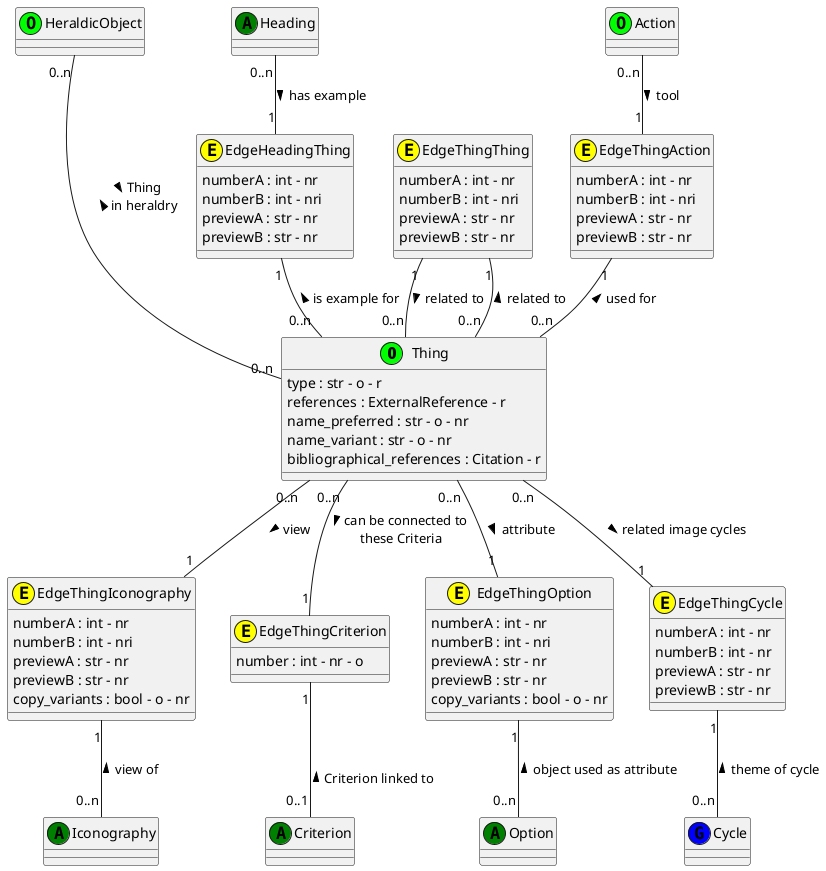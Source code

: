 @startuml Thing 

class Thing <<(O,lime)>>
Thing : type : str - o - r
Thing : references : ExternalReference - r
Thing : name_preferred : str - o - nr
Thing : name_variant : str - o - nr
Thing : bibliographical_references : Citation - r

class Action <<(O,lime)>>

class Heading <<(A,green)>>

class Iconography <<(A,green)>>

class Criterion <<(A,green)>>

class Option <<(A,green)>>

class Cycle <<(G,blue)>>

class HeraldicObject <<(O,lime)>>

class EdgeHeadingThing <<(E,yellow)>>
EdgeHeadingThing : numberA : int - nr
EdgeHeadingThing : numberB : int - nri
EdgeHeadingThing : previewA : str - nr
EdgeHeadingThing : previewB : str - nr

class EdgeThingThing <<(E,yellow)>>
EdgeThingThing : numberA : int - nr
EdgeThingThing : numberB : int - nri
EdgeThingThing : previewA : str - nr
EdgeThingThing : previewB : str - nr

class EdgeThingAction <<(E,yellow)>>
EdgeThingAction : numberA : int - nr
EdgeThingAction : numberB : int - nri
EdgeThingAction : previewA : str - nr
EdgeThingAction : previewB : str - nr

class EdgeThingIconography <<(E,yellow)>>
EdgeThingIconography : numberA : int - nr
EdgeThingIconography : numberB : int - nri
EdgeThingIconography : previewA : str - nr
EdgeThingIconography : previewB : str - nr
EdgeThingIconography : copy_variants : bool - o - nr

class EdgeThingCriterion <<(E,yellow)>>
EdgeThingCriterion : number : int - nr - o 


class EdgeThingOption <<(E,yellow)>>
EdgeThingOption : numberA : int - nr
EdgeThingOption : numberB : int - nri
EdgeThingOption : previewA : str - nr
EdgeThingOption : previewB : str - nr
EdgeThingOption : copy_variants : bool - o - nr

class EdgeThingCycle <<(E,yellow)>>
EdgeThingCycle : numberA : int - nr
EdgeThingCycle : numberB : int - nr
EdgeThingCycle : previewA : str - nr
EdgeThingCycle : previewB : str - nr

Heading "0..n" -- "1" EdgeHeadingThing: has example >
EdgeHeadingThing "1" -- "0..n" Thing: is example for <

EdgeThingThing "1" -- "0..n" Thing : related to >
EdgeThingThing "1" -- "0..n" Thing : related to <

Action "0..n" -- "1" EdgeThingAction: tool >
EdgeThingAction "1" -- "0..n" Thing: used for <

Thing "0..n" -- "1" EdgeThingIconography : view >
EdgeThingIconography "1" -- "0..n" Iconography : view of <

Thing "0..n" -- "1" EdgeThingCriterion : > can be connected to \n these Criteria 
EdgeThingCriterion "1" -- "0..1" Criterion : \n Criterion linked to <

Thing "0..n" -- "1" EdgeThingOption : attribute >
EdgeThingOption "1" -- "0..n" Option : object used as attribute <

Thing "0..n" -- "1" EdgeThingCycle : related image cycles >
EdgeThingCycle "1" -- "0..n" Cycle : theme of cycle <

HeraldicObject "0..n" --- "0..n" Thing: > Thing \n in heraldry <


@enduml